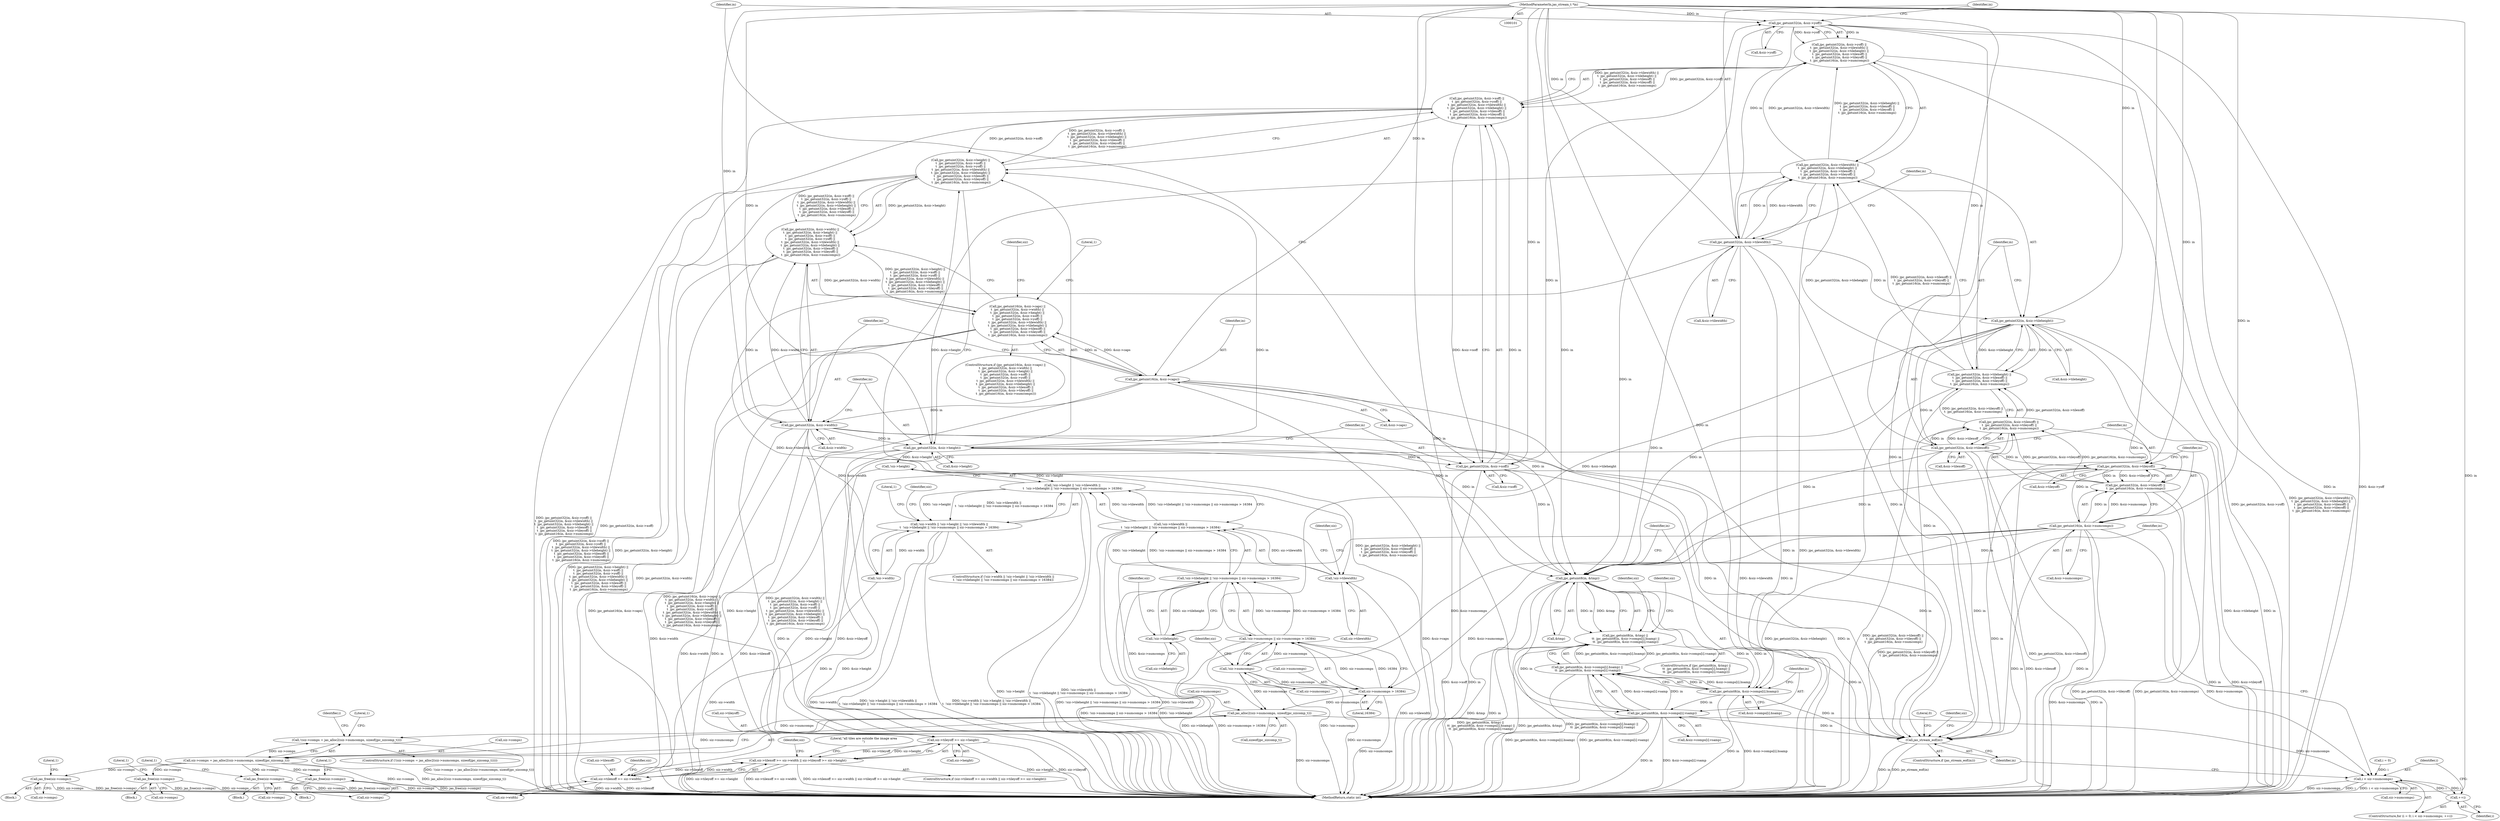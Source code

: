 digraph "1_jasper_f7038068550fba0e41e1d0c355787f1dcd5bf330@pointer" {
"1000150" [label="(Call,jpc_getuint32(in, &siz->yoff))"];
"1000143" [label="(Call,jpc_getuint32(in, &siz->xoff))"];
"1000136" [label="(Call,jpc_getuint32(in, &siz->height))"];
"1000129" [label="(Call,jpc_getuint32(in, &siz->width))"];
"1000122" [label="(Call,jpc_getuint16(in, &siz->caps))"];
"1000104" [label="(MethodParameterIn,jas_stream_t *in)"];
"1000149" [label="(Call,jpc_getuint32(in, &siz->yoff) ||\n\t  jpc_getuint32(in, &siz->tilewidth) ||\n\t  jpc_getuint32(in, &siz->tileheight) ||\n \t  jpc_getuint32(in, &siz->tilexoff) ||\n \t  jpc_getuint32(in, &siz->tileyoff) ||\n \t  jpc_getuint16(in, &siz->numcomps))"];
"1000142" [label="(Call,jpc_getuint32(in, &siz->xoff) ||\n\t  jpc_getuint32(in, &siz->yoff) ||\n\t  jpc_getuint32(in, &siz->tilewidth) ||\n\t  jpc_getuint32(in, &siz->tileheight) ||\n \t  jpc_getuint32(in, &siz->tilexoff) ||\n \t  jpc_getuint32(in, &siz->tileyoff) ||\n \t  jpc_getuint16(in, &siz->numcomps))"];
"1000135" [label="(Call,jpc_getuint32(in, &siz->height) ||\n\t  jpc_getuint32(in, &siz->xoff) ||\n\t  jpc_getuint32(in, &siz->yoff) ||\n\t  jpc_getuint32(in, &siz->tilewidth) ||\n\t  jpc_getuint32(in, &siz->tileheight) ||\n \t  jpc_getuint32(in, &siz->tilexoff) ||\n \t  jpc_getuint32(in, &siz->tileyoff) ||\n \t  jpc_getuint16(in, &siz->numcomps))"];
"1000128" [label="(Call,jpc_getuint32(in, &siz->width) ||\n\t  jpc_getuint32(in, &siz->height) ||\n\t  jpc_getuint32(in, &siz->xoff) ||\n\t  jpc_getuint32(in, &siz->yoff) ||\n\t  jpc_getuint32(in, &siz->tilewidth) ||\n\t  jpc_getuint32(in, &siz->tileheight) ||\n \t  jpc_getuint32(in, &siz->tilexoff) ||\n \t  jpc_getuint32(in, &siz->tileyoff) ||\n \t  jpc_getuint16(in, &siz->numcomps))"];
"1000121" [label="(Call,jpc_getuint16(in, &siz->caps) ||\n\t  jpc_getuint32(in, &siz->width) ||\n\t  jpc_getuint32(in, &siz->height) ||\n\t  jpc_getuint32(in, &siz->xoff) ||\n\t  jpc_getuint32(in, &siz->yoff) ||\n\t  jpc_getuint32(in, &siz->tilewidth) ||\n\t  jpc_getuint32(in, &siz->tileheight) ||\n \t  jpc_getuint32(in, &siz->tilexoff) ||\n \t  jpc_getuint32(in, &siz->tileyoff) ||\n \t  jpc_getuint16(in, &siz->numcomps))"];
"1000157" [label="(Call,jpc_getuint32(in, &siz->tilewidth))"];
"1000156" [label="(Call,jpc_getuint32(in, &siz->tilewidth) ||\n\t  jpc_getuint32(in, &siz->tileheight) ||\n \t  jpc_getuint32(in, &siz->tilexoff) ||\n \t  jpc_getuint32(in, &siz->tileyoff) ||\n \t  jpc_getuint16(in, &siz->numcomps))"];
"1000164" [label="(Call,jpc_getuint32(in, &siz->tileheight))"];
"1000163" [label="(Call,jpc_getuint32(in, &siz->tileheight) ||\n \t  jpc_getuint32(in, &siz->tilexoff) ||\n \t  jpc_getuint32(in, &siz->tileyoff) ||\n \t  jpc_getuint16(in, &siz->numcomps))"];
"1000171" [label="(Call,jpc_getuint32(in, &siz->tilexoff))"];
"1000170" [label="(Call,jpc_getuint32(in, &siz->tilexoff) ||\n \t  jpc_getuint32(in, &siz->tileyoff) ||\n \t  jpc_getuint16(in, &siz->numcomps))"];
"1000178" [label="(Call,jpc_getuint32(in, &siz->tileyoff))"];
"1000177" [label="(Call,jpc_getuint32(in, &siz->tileyoff) ||\n \t  jpc_getuint16(in, &siz->numcomps))"];
"1000184" [label="(Call,jpc_getuint16(in, &siz->numcomps))"];
"1000216" [label="(Call,!siz->numcomps)"];
"1000215" [label="(Call,!siz->numcomps || siz->numcomps > 16384)"];
"1000210" [label="(Call,!siz->tileheight || !siz->numcomps || siz->numcomps > 16384)"];
"1000205" [label="(Call,!siz->tilewidth ||\n\t  !siz->tileheight || !siz->numcomps || siz->numcomps > 16384)"];
"1000200" [label="(Call,!siz->height || !siz->tilewidth ||\n\t  !siz->tileheight || !siz->numcomps || siz->numcomps > 16384)"];
"1000195" [label="(Call,!siz->width || !siz->height || !siz->tilewidth ||\n\t  !siz->tileheight || !siz->numcomps || siz->numcomps > 16384)"];
"1000220" [label="(Call,siz->numcomps > 16384)"];
"1000257" [label="(Call,jas_alloc2(siz->numcomps, sizeof(jpc_sizcomp_t)))"];
"1000252" [label="(Call,!(siz->comps = jas_alloc2(siz->numcomps, sizeof(jpc_sizcomp_t))))"];
"1000253" [label="(Call,siz->comps = jas_alloc2(siz->numcomps, sizeof(jpc_sizcomp_t)))"];
"1000307" [label="(Call,jas_free(siz->comps))"];
"1000344" [label="(Call,jas_free(siz->comps))"];
"1000381" [label="(Call,jas_free(siz->comps))"];
"1000418" [label="(Call,jas_free(siz->comps))"];
"1000271" [label="(Call,i < siz->numcomps)"];
"1000276" [label="(Call,++i)"];
"1000281" [label="(Call,jpc_getuint8(in, &tmp))"];
"1000280" [label="(Call,jpc_getuint8(in, &tmp) ||\n \t\t  jpc_getuint8(in, &siz->comps[i].hsamp) ||\n \t\t  jpc_getuint8(in, &siz->comps[i].vsamp))"];
"1000286" [label="(Call,jpc_getuint8(in, &siz->comps[i].hsamp))"];
"1000285" [label="(Call,jpc_getuint8(in, &siz->comps[i].hsamp) ||\n \t\t  jpc_getuint8(in, &siz->comps[i].vsamp))"];
"1000296" [label="(Call,jpc_getuint8(in, &siz->comps[i].vsamp))"];
"1000415" [label="(Call,jas_stream_eof(in))"];
"1000238" [label="(Call,siz->tileyoff >= siz->height)"];
"1000230" [label="(Call,siz->tilexoff >= siz->width || siz->tileyoff >= siz->height)"];
"1000231" [label="(Call,siz->tilexoff >= siz->width)"];
"1000211" [label="(Call,!siz->tileheight)"];
"1000206" [label="(Call,!siz->tilewidth)"];
"1000177" [label="(Call,jpc_getuint32(in, &siz->tileyoff) ||\n \t  jpc_getuint16(in, &siz->numcomps))"];
"1000254" [label="(Call,siz->comps)"];
"1000231" [label="(Call,siz->tilexoff >= siz->width)"];
"1000269" [label="(Identifier,i)"];
"1000229" [label="(ControlStructure,if (siz->tilexoff >= siz->width || siz->tileyoff >= siz->height))"];
"1000170" [label="(Call,jpc_getuint32(in, &siz->tilexoff) ||\n \t  jpc_getuint32(in, &siz->tileyoff) ||\n \t  jpc_getuint16(in, &siz->numcomps))"];
"1000200" [label="(Call,!siz->height || !siz->tilewidth ||\n\t  !siz->tileheight || !siz->numcomps || siz->numcomps > 16384)"];
"1000222" [label="(Identifier,siz)"];
"1000152" [label="(Call,&siz->yoff)"];
"1000266" [label="(Literal,1)"];
"1000207" [label="(Call,siz->tilewidth)"];
"1000344" [label="(Call,jas_free(siz->comps))"];
"1000283" [label="(Call,&tmp)"];
"1000210" [label="(Call,!siz->tileheight || !siz->numcomps || siz->numcomps > 16384)"];
"1000171" [label="(Call,jpc_getuint32(in, &siz->tilexoff))"];
"1000178" [label="(Call,jpc_getuint32(in, &siz->tileyoff))"];
"1000137" [label="(Identifier,in)"];
"1000129" [label="(Call,jpc_getuint32(in, &siz->width))"];
"1000149" [label="(Call,jpc_getuint32(in, &siz->yoff) ||\n\t  jpc_getuint32(in, &siz->tilewidth) ||\n\t  jpc_getuint32(in, &siz->tileheight) ||\n \t  jpc_getuint32(in, &siz->tilexoff) ||\n \t  jpc_getuint32(in, &siz->tileyoff) ||\n \t  jpc_getuint16(in, &siz->numcomps))"];
"1000212" [label="(Call,siz->tileheight)"];
"1000123" [label="(Identifier,in)"];
"1000157" [label="(Call,jpc_getuint32(in, &siz->tilewidth))"];
"1000228" [label="(Literal,1)"];
"1000309" [label="(Identifier,siz)"];
"1000124" [label="(Call,&siz->caps)"];
"1000120" [label="(ControlStructure,if (jpc_getuint16(in, &siz->caps) ||\n\t  jpc_getuint32(in, &siz->width) ||\n\t  jpc_getuint32(in, &siz->height) ||\n\t  jpc_getuint32(in, &siz->xoff) ||\n\t  jpc_getuint32(in, &siz->yoff) ||\n\t  jpc_getuint32(in, &siz->tilewidth) ||\n\t  jpc_getuint32(in, &siz->tileheight) ||\n \t  jpc_getuint32(in, &siz->tilexoff) ||\n \t  jpc_getuint32(in, &siz->tileyoff) ||\n \t  jpc_getuint16(in, &siz->numcomps)))"];
"1000257" [label="(Call,jas_alloc2(siz->numcomps, sizeof(jpc_sizcomp_t)))"];
"1000371" [label="(Block,)"];
"1000424" [label="(Literal,1)"];
"1000271" [label="(Call,i < siz->numcomps)"];
"1000381" [label="(Call,jas_free(siz->comps))"];
"1000242" [label="(Call,siz->height)"];
"1000230" [label="(Call,siz->tilexoff >= siz->width || siz->tileyoff >= siz->height)"];
"1000280" [label="(Call,jpc_getuint8(in, &tmp) ||\n \t\t  jpc_getuint8(in, &siz->comps[i].hsamp) ||\n \t\t  jpc_getuint8(in, &siz->comps[i].vsamp))"];
"1000195" [label="(Call,!siz->width || !siz->height || !siz->tilewidth ||\n\t  !siz->tileheight || !siz->numcomps || siz->numcomps > 16384)"];
"1000179" [label="(Identifier,in)"];
"1000180" [label="(Call,&siz->tileyoff)"];
"1000144" [label="(Identifier,in)"];
"1000173" [label="(Call,&siz->tilexoff)"];
"1000128" [label="(Call,jpc_getuint32(in, &siz->width) ||\n\t  jpc_getuint32(in, &siz->height) ||\n\t  jpc_getuint32(in, &siz->xoff) ||\n\t  jpc_getuint32(in, &siz->yoff) ||\n\t  jpc_getuint32(in, &siz->tilewidth) ||\n\t  jpc_getuint32(in, &siz->tileheight) ||\n \t  jpc_getuint32(in, &siz->tilexoff) ||\n \t  jpc_getuint32(in, &siz->tileyoff) ||\n \t  jpc_getuint16(in, &siz->numcomps))"];
"1000205" [label="(Call,!siz->tilewidth ||\n\t  !siz->tileheight || !siz->numcomps || siz->numcomps > 16384)"];
"1000419" [label="(Call,siz->comps)"];
"1000313" [label="(Literal,1)"];
"1000287" [label="(Identifier,in)"];
"1000131" [label="(Call,&siz->width)"];
"1000334" [label="(Block,)"];
"1000261" [label="(Call,sizeof(jpc_sizcomp_t))"];
"1000138" [label="(Call,&siz->height)"];
"1000143" [label="(Call,jpc_getuint32(in, &siz->xoff))"];
"1000308" [label="(Call,siz->comps)"];
"1000130" [label="(Identifier,in)"];
"1000216" [label="(Call,!siz->numcomps)"];
"1000285" [label="(Call,jpc_getuint8(in, &siz->comps[i].hsamp) ||\n \t\t  jpc_getuint8(in, &siz->comps[i].vsamp))"];
"1000247" [label="(Literal,\"all tiles are outside the image area\n\")"];
"1000184" [label="(Call,jpc_getuint16(in, &siz->numcomps))"];
"1000238" [label="(Call,siz->tileyoff >= siz->height)"];
"1000277" [label="(Identifier,i)"];
"1000172" [label="(Identifier,in)"];
"1000268" [label="(Call,i = 0)"];
"1000273" [label="(Call,siz->numcomps)"];
"1000345" [label="(Call,siz->comps)"];
"1000288" [label="(Call,&siz->comps[i].hsamp)"];
"1000122" [label="(Call,jpc_getuint16(in, &siz->caps))"];
"1000232" [label="(Call,siz->tilexoff)"];
"1000251" [label="(ControlStructure,if (!(siz->comps = jas_alloc2(siz->numcomps, sizeof(jpc_sizcomp_t)))))"];
"1000307" [label="(Call,jas_free(siz->comps))"];
"1000414" [label="(ControlStructure,if (jas_stream_eof(in)))"];
"1000233" [label="(Identifier,siz)"];
"1000213" [label="(Identifier,siz)"];
"1000158" [label="(Identifier,in)"];
"1000198" [label="(Identifier,siz)"];
"1000426" [label="(Literal,0)"];
"1000418" [label="(Call,jas_free(siz->comps))"];
"1000186" [label="(Call,&siz->numcomps)"];
"1000193" [label="(Literal,1)"];
"1000306" [label="(Block,)"];
"1000215" [label="(Call,!siz->numcomps || siz->numcomps > 16384)"];
"1000267" [label="(ControlStructure,for (i = 0; i < siz->numcomps; ++i))"];
"1000121" [label="(Call,jpc_getuint16(in, &siz->caps) ||\n\t  jpc_getuint32(in, &siz->width) ||\n\t  jpc_getuint32(in, &siz->height) ||\n\t  jpc_getuint32(in, &siz->xoff) ||\n\t  jpc_getuint32(in, &siz->yoff) ||\n\t  jpc_getuint32(in, &siz->tilewidth) ||\n\t  jpc_getuint32(in, &siz->tileheight) ||\n \t  jpc_getuint32(in, &siz->tilexoff) ||\n \t  jpc_getuint32(in, &siz->tileyoff) ||\n \t  jpc_getuint16(in, &siz->numcomps))"];
"1000217" [label="(Call,siz->numcomps)"];
"1000185" [label="(Identifier,in)"];
"1000417" [label="(Block,)"];
"1000420" [label="(Identifier,siz)"];
"1000220" [label="(Call,siz->numcomps > 16384)"];
"1000350" [label="(Literal,1)"];
"1000135" [label="(Call,jpc_getuint32(in, &siz->height) ||\n\t  jpc_getuint32(in, &siz->xoff) ||\n\t  jpc_getuint32(in, &siz->yoff) ||\n\t  jpc_getuint32(in, &siz->tilewidth) ||\n\t  jpc_getuint32(in, &siz->tileheight) ||\n \t  jpc_getuint32(in, &siz->tilexoff) ||\n \t  jpc_getuint32(in, &siz->tileyoff) ||\n \t  jpc_getuint16(in, &siz->numcomps))"];
"1000201" [label="(Call,!siz->height)"];
"1000239" [label="(Call,siz->tileyoff)"];
"1000382" [label="(Call,siz->comps)"];
"1000297" [label="(Identifier,in)"];
"1000272" [label="(Identifier,i)"];
"1000298" [label="(Call,&siz->comps[i].vsamp)"];
"1000258" [label="(Call,siz->numcomps)"];
"1000165" [label="(Identifier,in)"];
"1000281" [label="(Call,jpc_getuint8(in, &tmp))"];
"1000164" [label="(Call,jpc_getuint32(in, &siz->tileheight))"];
"1000276" [label="(Call,++i)"];
"1000296" [label="(Call,jpc_getuint8(in, &siz->comps[i].vsamp))"];
"1000235" [label="(Call,siz->width)"];
"1000145" [label="(Call,&siz->xoff)"];
"1000415" [label="(Call,jas_stream_eof(in))"];
"1000194" [label="(ControlStructure,if (!siz->width || !siz->height || !siz->tilewidth ||\n\t  !siz->tileheight || !siz->numcomps || siz->numcomps > 16384))"];
"1000166" [label="(Call,&siz->tileheight)"];
"1000218" [label="(Identifier,siz)"];
"1000206" [label="(Call,!siz->tilewidth)"];
"1000387" [label="(Literal,1)"];
"1000286" [label="(Call,jpc_getuint8(in, &siz->comps[i].hsamp))"];
"1000252" [label="(Call,!(siz->comps = jas_alloc2(siz->numcomps, sizeof(jpc_sizcomp_t))))"];
"1000279" [label="(ControlStructure,if (jpc_getuint8(in, &tmp) ||\n \t\t  jpc_getuint8(in, &siz->comps[i].hsamp) ||\n \t\t  jpc_getuint8(in, &siz->comps[i].vsamp)))"];
"1000224" [label="(Literal,16384)"];
"1000221" [label="(Call,siz->numcomps)"];
"1000427" [label="(MethodReturn,static int)"];
"1000151" [label="(Identifier,in)"];
"1000150" [label="(Call,jpc_getuint32(in, &siz->yoff))"];
"1000136" [label="(Call,jpc_getuint32(in, &siz->height))"];
"1000253" [label="(Call,siz->comps = jas_alloc2(siz->numcomps, sizeof(jpc_sizcomp_t)))"];
"1000240" [label="(Identifier,siz)"];
"1000416" [label="(Identifier,in)"];
"1000142" [label="(Call,jpc_getuint32(in, &siz->xoff) ||\n\t  jpc_getuint32(in, &siz->yoff) ||\n\t  jpc_getuint32(in, &siz->tilewidth) ||\n\t  jpc_getuint32(in, &siz->tileheight) ||\n \t  jpc_getuint32(in, &siz->tilexoff) ||\n \t  jpc_getuint32(in, &siz->tileyoff) ||\n \t  jpc_getuint16(in, &siz->numcomps))"];
"1000282" [label="(Identifier,in)"];
"1000104" [label="(MethodParameterIn,jas_stream_t *in)"];
"1000156" [label="(Call,jpc_getuint32(in, &siz->tilewidth) ||\n\t  jpc_getuint32(in, &siz->tileheight) ||\n \t  jpc_getuint32(in, &siz->tilexoff) ||\n \t  jpc_getuint32(in, &siz->tileyoff) ||\n \t  jpc_getuint16(in, &siz->numcomps))"];
"1000196" [label="(Call,!siz->width)"];
"1000320" [label="(Identifier,siz)"];
"1000159" [label="(Call,&siz->tilewidth)"];
"1000255" [label="(Identifier,siz)"];
"1000211" [label="(Call,!siz->tileheight)"];
"1000163" [label="(Call,jpc_getuint32(in, &siz->tileheight) ||\n \t  jpc_getuint32(in, &siz->tilexoff) ||\n \t  jpc_getuint32(in, &siz->tileyoff) ||\n \t  jpc_getuint16(in, &siz->numcomps))"];
"1000150" -> "1000149"  [label="AST: "];
"1000150" -> "1000152"  [label="CFG: "];
"1000151" -> "1000150"  [label="AST: "];
"1000152" -> "1000150"  [label="AST: "];
"1000158" -> "1000150"  [label="CFG: "];
"1000149" -> "1000150"  [label="CFG: "];
"1000150" -> "1000427"  [label="DDG: in"];
"1000150" -> "1000427"  [label="DDG: &siz->yoff"];
"1000150" -> "1000149"  [label="DDG: in"];
"1000150" -> "1000149"  [label="DDG: &siz->yoff"];
"1000143" -> "1000150"  [label="DDG: in"];
"1000104" -> "1000150"  [label="DDG: in"];
"1000150" -> "1000157"  [label="DDG: in"];
"1000150" -> "1000281"  [label="DDG: in"];
"1000150" -> "1000415"  [label="DDG: in"];
"1000143" -> "1000142"  [label="AST: "];
"1000143" -> "1000145"  [label="CFG: "];
"1000144" -> "1000143"  [label="AST: "];
"1000145" -> "1000143"  [label="AST: "];
"1000151" -> "1000143"  [label="CFG: "];
"1000142" -> "1000143"  [label="CFG: "];
"1000143" -> "1000427"  [label="DDG: in"];
"1000143" -> "1000427"  [label="DDG: &siz->xoff"];
"1000143" -> "1000142"  [label="DDG: in"];
"1000143" -> "1000142"  [label="DDG: &siz->xoff"];
"1000136" -> "1000143"  [label="DDG: in"];
"1000104" -> "1000143"  [label="DDG: in"];
"1000143" -> "1000281"  [label="DDG: in"];
"1000143" -> "1000415"  [label="DDG: in"];
"1000136" -> "1000135"  [label="AST: "];
"1000136" -> "1000138"  [label="CFG: "];
"1000137" -> "1000136"  [label="AST: "];
"1000138" -> "1000136"  [label="AST: "];
"1000144" -> "1000136"  [label="CFG: "];
"1000135" -> "1000136"  [label="CFG: "];
"1000136" -> "1000427"  [label="DDG: &siz->height"];
"1000136" -> "1000427"  [label="DDG: in"];
"1000136" -> "1000135"  [label="DDG: in"];
"1000136" -> "1000135"  [label="DDG: &siz->height"];
"1000129" -> "1000136"  [label="DDG: in"];
"1000104" -> "1000136"  [label="DDG: in"];
"1000136" -> "1000201"  [label="DDG: &siz->height"];
"1000136" -> "1000238"  [label="DDG: &siz->height"];
"1000136" -> "1000281"  [label="DDG: in"];
"1000136" -> "1000415"  [label="DDG: in"];
"1000129" -> "1000128"  [label="AST: "];
"1000129" -> "1000131"  [label="CFG: "];
"1000130" -> "1000129"  [label="AST: "];
"1000131" -> "1000129"  [label="AST: "];
"1000137" -> "1000129"  [label="CFG: "];
"1000128" -> "1000129"  [label="CFG: "];
"1000129" -> "1000427"  [label="DDG: in"];
"1000129" -> "1000427"  [label="DDG: &siz->width"];
"1000129" -> "1000128"  [label="DDG: in"];
"1000129" -> "1000128"  [label="DDG: &siz->width"];
"1000122" -> "1000129"  [label="DDG: in"];
"1000104" -> "1000129"  [label="DDG: in"];
"1000129" -> "1000196"  [label="DDG: &siz->width"];
"1000129" -> "1000231"  [label="DDG: &siz->width"];
"1000129" -> "1000281"  [label="DDG: in"];
"1000129" -> "1000415"  [label="DDG: in"];
"1000122" -> "1000121"  [label="AST: "];
"1000122" -> "1000124"  [label="CFG: "];
"1000123" -> "1000122"  [label="AST: "];
"1000124" -> "1000122"  [label="AST: "];
"1000130" -> "1000122"  [label="CFG: "];
"1000121" -> "1000122"  [label="CFG: "];
"1000122" -> "1000427"  [label="DDG: in"];
"1000122" -> "1000427"  [label="DDG: &siz->caps"];
"1000122" -> "1000121"  [label="DDG: in"];
"1000122" -> "1000121"  [label="DDG: &siz->caps"];
"1000104" -> "1000122"  [label="DDG: in"];
"1000122" -> "1000281"  [label="DDG: in"];
"1000122" -> "1000415"  [label="DDG: in"];
"1000104" -> "1000101"  [label="AST: "];
"1000104" -> "1000427"  [label="DDG: in"];
"1000104" -> "1000157"  [label="DDG: in"];
"1000104" -> "1000164"  [label="DDG: in"];
"1000104" -> "1000171"  [label="DDG: in"];
"1000104" -> "1000178"  [label="DDG: in"];
"1000104" -> "1000184"  [label="DDG: in"];
"1000104" -> "1000281"  [label="DDG: in"];
"1000104" -> "1000286"  [label="DDG: in"];
"1000104" -> "1000296"  [label="DDG: in"];
"1000104" -> "1000415"  [label="DDG: in"];
"1000149" -> "1000142"  [label="AST: "];
"1000149" -> "1000156"  [label="CFG: "];
"1000156" -> "1000149"  [label="AST: "];
"1000142" -> "1000149"  [label="CFG: "];
"1000149" -> "1000427"  [label="DDG: jpc_getuint32(in, &siz->yoff)"];
"1000149" -> "1000427"  [label="DDG: jpc_getuint32(in, &siz->tilewidth) ||\n\t  jpc_getuint32(in, &siz->tileheight) ||\n \t  jpc_getuint32(in, &siz->tilexoff) ||\n \t  jpc_getuint32(in, &siz->tileyoff) ||\n \t  jpc_getuint16(in, &siz->numcomps)"];
"1000149" -> "1000142"  [label="DDG: jpc_getuint32(in, &siz->yoff)"];
"1000149" -> "1000142"  [label="DDG: jpc_getuint32(in, &siz->tilewidth) ||\n\t  jpc_getuint32(in, &siz->tileheight) ||\n \t  jpc_getuint32(in, &siz->tilexoff) ||\n \t  jpc_getuint32(in, &siz->tileyoff) ||\n \t  jpc_getuint16(in, &siz->numcomps)"];
"1000156" -> "1000149"  [label="DDG: jpc_getuint32(in, &siz->tilewidth)"];
"1000156" -> "1000149"  [label="DDG: jpc_getuint32(in, &siz->tileheight) ||\n \t  jpc_getuint32(in, &siz->tilexoff) ||\n \t  jpc_getuint32(in, &siz->tileyoff) ||\n \t  jpc_getuint16(in, &siz->numcomps)"];
"1000142" -> "1000135"  [label="AST: "];
"1000135" -> "1000142"  [label="CFG: "];
"1000142" -> "1000427"  [label="DDG: jpc_getuint32(in, &siz->yoff) ||\n\t  jpc_getuint32(in, &siz->tilewidth) ||\n\t  jpc_getuint32(in, &siz->tileheight) ||\n \t  jpc_getuint32(in, &siz->tilexoff) ||\n \t  jpc_getuint32(in, &siz->tileyoff) ||\n \t  jpc_getuint16(in, &siz->numcomps)"];
"1000142" -> "1000427"  [label="DDG: jpc_getuint32(in, &siz->xoff)"];
"1000142" -> "1000135"  [label="DDG: jpc_getuint32(in, &siz->xoff)"];
"1000142" -> "1000135"  [label="DDG: jpc_getuint32(in, &siz->yoff) ||\n\t  jpc_getuint32(in, &siz->tilewidth) ||\n\t  jpc_getuint32(in, &siz->tileheight) ||\n \t  jpc_getuint32(in, &siz->tilexoff) ||\n \t  jpc_getuint32(in, &siz->tileyoff) ||\n \t  jpc_getuint16(in, &siz->numcomps)"];
"1000135" -> "1000128"  [label="AST: "];
"1000128" -> "1000135"  [label="CFG: "];
"1000135" -> "1000427"  [label="DDG: jpc_getuint32(in, &siz->xoff) ||\n\t  jpc_getuint32(in, &siz->yoff) ||\n\t  jpc_getuint32(in, &siz->tilewidth) ||\n\t  jpc_getuint32(in, &siz->tileheight) ||\n \t  jpc_getuint32(in, &siz->tilexoff) ||\n \t  jpc_getuint32(in, &siz->tileyoff) ||\n \t  jpc_getuint16(in, &siz->numcomps)"];
"1000135" -> "1000427"  [label="DDG: jpc_getuint32(in, &siz->height)"];
"1000135" -> "1000128"  [label="DDG: jpc_getuint32(in, &siz->height)"];
"1000135" -> "1000128"  [label="DDG: jpc_getuint32(in, &siz->xoff) ||\n\t  jpc_getuint32(in, &siz->yoff) ||\n\t  jpc_getuint32(in, &siz->tilewidth) ||\n\t  jpc_getuint32(in, &siz->tileheight) ||\n \t  jpc_getuint32(in, &siz->tilexoff) ||\n \t  jpc_getuint32(in, &siz->tileyoff) ||\n \t  jpc_getuint16(in, &siz->numcomps)"];
"1000128" -> "1000121"  [label="AST: "];
"1000121" -> "1000128"  [label="CFG: "];
"1000128" -> "1000427"  [label="DDG: jpc_getuint32(in, &siz->width)"];
"1000128" -> "1000427"  [label="DDG: jpc_getuint32(in, &siz->height) ||\n\t  jpc_getuint32(in, &siz->xoff) ||\n\t  jpc_getuint32(in, &siz->yoff) ||\n\t  jpc_getuint32(in, &siz->tilewidth) ||\n\t  jpc_getuint32(in, &siz->tileheight) ||\n \t  jpc_getuint32(in, &siz->tilexoff) ||\n \t  jpc_getuint32(in, &siz->tileyoff) ||\n \t  jpc_getuint16(in, &siz->numcomps)"];
"1000128" -> "1000121"  [label="DDG: jpc_getuint32(in, &siz->width)"];
"1000128" -> "1000121"  [label="DDG: jpc_getuint32(in, &siz->height) ||\n\t  jpc_getuint32(in, &siz->xoff) ||\n\t  jpc_getuint32(in, &siz->yoff) ||\n\t  jpc_getuint32(in, &siz->tilewidth) ||\n\t  jpc_getuint32(in, &siz->tileheight) ||\n \t  jpc_getuint32(in, &siz->tilexoff) ||\n \t  jpc_getuint32(in, &siz->tileyoff) ||\n \t  jpc_getuint16(in, &siz->numcomps)"];
"1000121" -> "1000120"  [label="AST: "];
"1000193" -> "1000121"  [label="CFG: "];
"1000198" -> "1000121"  [label="CFG: "];
"1000121" -> "1000427"  [label="DDG: jpc_getuint16(in, &siz->caps) ||\n\t  jpc_getuint32(in, &siz->width) ||\n\t  jpc_getuint32(in, &siz->height) ||\n\t  jpc_getuint32(in, &siz->xoff) ||\n\t  jpc_getuint32(in, &siz->yoff) ||\n\t  jpc_getuint32(in, &siz->tilewidth) ||\n\t  jpc_getuint32(in, &siz->tileheight) ||\n \t  jpc_getuint32(in, &siz->tilexoff) ||\n \t  jpc_getuint32(in, &siz->tileyoff) ||\n \t  jpc_getuint16(in, &siz->numcomps)"];
"1000121" -> "1000427"  [label="DDG: jpc_getuint16(in, &siz->caps)"];
"1000121" -> "1000427"  [label="DDG: jpc_getuint32(in, &siz->width) ||\n\t  jpc_getuint32(in, &siz->height) ||\n\t  jpc_getuint32(in, &siz->xoff) ||\n\t  jpc_getuint32(in, &siz->yoff) ||\n\t  jpc_getuint32(in, &siz->tilewidth) ||\n\t  jpc_getuint32(in, &siz->tileheight) ||\n \t  jpc_getuint32(in, &siz->tilexoff) ||\n \t  jpc_getuint32(in, &siz->tileyoff) ||\n \t  jpc_getuint16(in, &siz->numcomps)"];
"1000157" -> "1000156"  [label="AST: "];
"1000157" -> "1000159"  [label="CFG: "];
"1000158" -> "1000157"  [label="AST: "];
"1000159" -> "1000157"  [label="AST: "];
"1000165" -> "1000157"  [label="CFG: "];
"1000156" -> "1000157"  [label="CFG: "];
"1000157" -> "1000427"  [label="DDG: &siz->tilewidth"];
"1000157" -> "1000427"  [label="DDG: in"];
"1000157" -> "1000156"  [label="DDG: in"];
"1000157" -> "1000156"  [label="DDG: &siz->tilewidth"];
"1000157" -> "1000164"  [label="DDG: in"];
"1000157" -> "1000206"  [label="DDG: &siz->tilewidth"];
"1000157" -> "1000281"  [label="DDG: in"];
"1000157" -> "1000415"  [label="DDG: in"];
"1000156" -> "1000163"  [label="CFG: "];
"1000163" -> "1000156"  [label="AST: "];
"1000156" -> "1000427"  [label="DDG: jpc_getuint32(in, &siz->tilewidth)"];
"1000156" -> "1000427"  [label="DDG: jpc_getuint32(in, &siz->tileheight) ||\n \t  jpc_getuint32(in, &siz->tilexoff) ||\n \t  jpc_getuint32(in, &siz->tileyoff) ||\n \t  jpc_getuint16(in, &siz->numcomps)"];
"1000163" -> "1000156"  [label="DDG: jpc_getuint32(in, &siz->tileheight)"];
"1000163" -> "1000156"  [label="DDG: jpc_getuint32(in, &siz->tilexoff) ||\n \t  jpc_getuint32(in, &siz->tileyoff) ||\n \t  jpc_getuint16(in, &siz->numcomps)"];
"1000164" -> "1000163"  [label="AST: "];
"1000164" -> "1000166"  [label="CFG: "];
"1000165" -> "1000164"  [label="AST: "];
"1000166" -> "1000164"  [label="AST: "];
"1000172" -> "1000164"  [label="CFG: "];
"1000163" -> "1000164"  [label="CFG: "];
"1000164" -> "1000427"  [label="DDG: &siz->tileheight"];
"1000164" -> "1000427"  [label="DDG: in"];
"1000164" -> "1000163"  [label="DDG: in"];
"1000164" -> "1000163"  [label="DDG: &siz->tileheight"];
"1000164" -> "1000171"  [label="DDG: in"];
"1000164" -> "1000211"  [label="DDG: &siz->tileheight"];
"1000164" -> "1000281"  [label="DDG: in"];
"1000164" -> "1000415"  [label="DDG: in"];
"1000163" -> "1000170"  [label="CFG: "];
"1000170" -> "1000163"  [label="AST: "];
"1000163" -> "1000427"  [label="DDG: jpc_getuint32(in, &siz->tileheight)"];
"1000163" -> "1000427"  [label="DDG: jpc_getuint32(in, &siz->tilexoff) ||\n \t  jpc_getuint32(in, &siz->tileyoff) ||\n \t  jpc_getuint16(in, &siz->numcomps)"];
"1000170" -> "1000163"  [label="DDG: jpc_getuint32(in, &siz->tilexoff)"];
"1000170" -> "1000163"  [label="DDG: jpc_getuint32(in, &siz->tileyoff) ||\n \t  jpc_getuint16(in, &siz->numcomps)"];
"1000171" -> "1000170"  [label="AST: "];
"1000171" -> "1000173"  [label="CFG: "];
"1000172" -> "1000171"  [label="AST: "];
"1000173" -> "1000171"  [label="AST: "];
"1000179" -> "1000171"  [label="CFG: "];
"1000170" -> "1000171"  [label="CFG: "];
"1000171" -> "1000427"  [label="DDG: in"];
"1000171" -> "1000427"  [label="DDG: &siz->tilexoff"];
"1000171" -> "1000170"  [label="DDG: in"];
"1000171" -> "1000170"  [label="DDG: &siz->tilexoff"];
"1000171" -> "1000178"  [label="DDG: in"];
"1000171" -> "1000231"  [label="DDG: &siz->tilexoff"];
"1000171" -> "1000281"  [label="DDG: in"];
"1000171" -> "1000415"  [label="DDG: in"];
"1000170" -> "1000177"  [label="CFG: "];
"1000177" -> "1000170"  [label="AST: "];
"1000170" -> "1000427"  [label="DDG: jpc_getuint32(in, &siz->tilexoff)"];
"1000170" -> "1000427"  [label="DDG: jpc_getuint32(in, &siz->tileyoff) ||\n \t  jpc_getuint16(in, &siz->numcomps)"];
"1000177" -> "1000170"  [label="DDG: jpc_getuint32(in, &siz->tileyoff)"];
"1000177" -> "1000170"  [label="DDG: jpc_getuint16(in, &siz->numcomps)"];
"1000178" -> "1000177"  [label="AST: "];
"1000178" -> "1000180"  [label="CFG: "];
"1000179" -> "1000178"  [label="AST: "];
"1000180" -> "1000178"  [label="AST: "];
"1000185" -> "1000178"  [label="CFG: "];
"1000177" -> "1000178"  [label="CFG: "];
"1000178" -> "1000427"  [label="DDG: in"];
"1000178" -> "1000427"  [label="DDG: &siz->tileyoff"];
"1000178" -> "1000177"  [label="DDG: in"];
"1000178" -> "1000177"  [label="DDG: &siz->tileyoff"];
"1000178" -> "1000184"  [label="DDG: in"];
"1000178" -> "1000238"  [label="DDG: &siz->tileyoff"];
"1000178" -> "1000281"  [label="DDG: in"];
"1000178" -> "1000415"  [label="DDG: in"];
"1000177" -> "1000184"  [label="CFG: "];
"1000184" -> "1000177"  [label="AST: "];
"1000177" -> "1000427"  [label="DDG: jpc_getuint32(in, &siz->tileyoff)"];
"1000177" -> "1000427"  [label="DDG: jpc_getuint16(in, &siz->numcomps)"];
"1000184" -> "1000177"  [label="DDG: in"];
"1000184" -> "1000177"  [label="DDG: &siz->numcomps"];
"1000184" -> "1000186"  [label="CFG: "];
"1000185" -> "1000184"  [label="AST: "];
"1000186" -> "1000184"  [label="AST: "];
"1000184" -> "1000427"  [label="DDG: &siz->numcomps"];
"1000184" -> "1000427"  [label="DDG: in"];
"1000184" -> "1000216"  [label="DDG: &siz->numcomps"];
"1000184" -> "1000220"  [label="DDG: &siz->numcomps"];
"1000184" -> "1000257"  [label="DDG: &siz->numcomps"];
"1000184" -> "1000271"  [label="DDG: &siz->numcomps"];
"1000184" -> "1000281"  [label="DDG: in"];
"1000184" -> "1000415"  [label="DDG: in"];
"1000216" -> "1000215"  [label="AST: "];
"1000216" -> "1000217"  [label="CFG: "];
"1000217" -> "1000216"  [label="AST: "];
"1000222" -> "1000216"  [label="CFG: "];
"1000215" -> "1000216"  [label="CFG: "];
"1000216" -> "1000427"  [label="DDG: siz->numcomps"];
"1000216" -> "1000215"  [label="DDG: siz->numcomps"];
"1000216" -> "1000220"  [label="DDG: siz->numcomps"];
"1000216" -> "1000257"  [label="DDG: siz->numcomps"];
"1000215" -> "1000210"  [label="AST: "];
"1000215" -> "1000220"  [label="CFG: "];
"1000220" -> "1000215"  [label="AST: "];
"1000210" -> "1000215"  [label="CFG: "];
"1000215" -> "1000427"  [label="DDG: !siz->numcomps"];
"1000215" -> "1000427"  [label="DDG: siz->numcomps > 16384"];
"1000215" -> "1000210"  [label="DDG: !siz->numcomps"];
"1000215" -> "1000210"  [label="DDG: siz->numcomps > 16384"];
"1000220" -> "1000215"  [label="DDG: siz->numcomps"];
"1000220" -> "1000215"  [label="DDG: 16384"];
"1000210" -> "1000205"  [label="AST: "];
"1000210" -> "1000211"  [label="CFG: "];
"1000211" -> "1000210"  [label="AST: "];
"1000205" -> "1000210"  [label="CFG: "];
"1000210" -> "1000427"  [label="DDG: !siz->tileheight"];
"1000210" -> "1000427"  [label="DDG: !siz->numcomps || siz->numcomps > 16384"];
"1000210" -> "1000205"  [label="DDG: !siz->tileheight"];
"1000210" -> "1000205"  [label="DDG: !siz->numcomps || siz->numcomps > 16384"];
"1000211" -> "1000210"  [label="DDG: siz->tileheight"];
"1000205" -> "1000200"  [label="AST: "];
"1000205" -> "1000206"  [label="CFG: "];
"1000206" -> "1000205"  [label="AST: "];
"1000200" -> "1000205"  [label="CFG: "];
"1000205" -> "1000427"  [label="DDG: !siz->tileheight || !siz->numcomps || siz->numcomps > 16384"];
"1000205" -> "1000427"  [label="DDG: !siz->tilewidth"];
"1000205" -> "1000200"  [label="DDG: !siz->tilewidth"];
"1000205" -> "1000200"  [label="DDG: !siz->tileheight || !siz->numcomps || siz->numcomps > 16384"];
"1000206" -> "1000205"  [label="DDG: siz->tilewidth"];
"1000200" -> "1000195"  [label="AST: "];
"1000200" -> "1000201"  [label="CFG: "];
"1000201" -> "1000200"  [label="AST: "];
"1000195" -> "1000200"  [label="CFG: "];
"1000200" -> "1000427"  [label="DDG: !siz->height"];
"1000200" -> "1000427"  [label="DDG: !siz->tilewidth ||\n\t  !siz->tileheight || !siz->numcomps || siz->numcomps > 16384"];
"1000200" -> "1000195"  [label="DDG: !siz->height"];
"1000200" -> "1000195"  [label="DDG: !siz->tilewidth ||\n\t  !siz->tileheight || !siz->numcomps || siz->numcomps > 16384"];
"1000201" -> "1000200"  [label="DDG: siz->height"];
"1000195" -> "1000194"  [label="AST: "];
"1000195" -> "1000196"  [label="CFG: "];
"1000196" -> "1000195"  [label="AST: "];
"1000228" -> "1000195"  [label="CFG: "];
"1000233" -> "1000195"  [label="CFG: "];
"1000195" -> "1000427"  [label="DDG: !siz->height || !siz->tilewidth ||\n\t  !siz->tileheight || !siz->numcomps || siz->numcomps > 16384"];
"1000195" -> "1000427"  [label="DDG: !siz->width || !siz->height || !siz->tilewidth ||\n\t  !siz->tileheight || !siz->numcomps || siz->numcomps > 16384"];
"1000195" -> "1000427"  [label="DDG: !siz->width"];
"1000196" -> "1000195"  [label="DDG: siz->width"];
"1000220" -> "1000224"  [label="CFG: "];
"1000221" -> "1000220"  [label="AST: "];
"1000224" -> "1000220"  [label="AST: "];
"1000220" -> "1000427"  [label="DDG: siz->numcomps"];
"1000220" -> "1000257"  [label="DDG: siz->numcomps"];
"1000257" -> "1000253"  [label="AST: "];
"1000257" -> "1000261"  [label="CFG: "];
"1000258" -> "1000257"  [label="AST: "];
"1000261" -> "1000257"  [label="AST: "];
"1000253" -> "1000257"  [label="CFG: "];
"1000257" -> "1000427"  [label="DDG: siz->numcomps"];
"1000257" -> "1000252"  [label="DDG: siz->numcomps"];
"1000257" -> "1000253"  [label="DDG: siz->numcomps"];
"1000257" -> "1000271"  [label="DDG: siz->numcomps"];
"1000252" -> "1000251"  [label="AST: "];
"1000252" -> "1000253"  [label="CFG: "];
"1000253" -> "1000252"  [label="AST: "];
"1000266" -> "1000252"  [label="CFG: "];
"1000269" -> "1000252"  [label="CFG: "];
"1000252" -> "1000427"  [label="DDG: !(siz->comps = jas_alloc2(siz->numcomps, sizeof(jpc_sizcomp_t)))"];
"1000253" -> "1000252"  [label="DDG: siz->comps"];
"1000254" -> "1000253"  [label="AST: "];
"1000253" -> "1000427"  [label="DDG: siz->comps"];
"1000253" -> "1000427"  [label="DDG: jas_alloc2(siz->numcomps, sizeof(jpc_sizcomp_t))"];
"1000253" -> "1000307"  [label="DDG: siz->comps"];
"1000253" -> "1000344"  [label="DDG: siz->comps"];
"1000253" -> "1000381"  [label="DDG: siz->comps"];
"1000253" -> "1000418"  [label="DDG: siz->comps"];
"1000307" -> "1000306"  [label="AST: "];
"1000307" -> "1000308"  [label="CFG: "];
"1000308" -> "1000307"  [label="AST: "];
"1000313" -> "1000307"  [label="CFG: "];
"1000307" -> "1000427"  [label="DDG: jas_free(siz->comps)"];
"1000307" -> "1000427"  [label="DDG: siz->comps"];
"1000344" -> "1000334"  [label="AST: "];
"1000344" -> "1000345"  [label="CFG: "];
"1000345" -> "1000344"  [label="AST: "];
"1000350" -> "1000344"  [label="CFG: "];
"1000344" -> "1000427"  [label="DDG: jas_free(siz->comps)"];
"1000344" -> "1000427"  [label="DDG: siz->comps"];
"1000381" -> "1000371"  [label="AST: "];
"1000381" -> "1000382"  [label="CFG: "];
"1000382" -> "1000381"  [label="AST: "];
"1000387" -> "1000381"  [label="CFG: "];
"1000381" -> "1000427"  [label="DDG: siz->comps"];
"1000381" -> "1000427"  [label="DDG: jas_free(siz->comps)"];
"1000418" -> "1000417"  [label="AST: "];
"1000418" -> "1000419"  [label="CFG: "];
"1000419" -> "1000418"  [label="AST: "];
"1000424" -> "1000418"  [label="CFG: "];
"1000418" -> "1000427"  [label="DDG: jas_free(siz->comps)"];
"1000418" -> "1000427"  [label="DDG: siz->comps"];
"1000271" -> "1000267"  [label="AST: "];
"1000271" -> "1000273"  [label="CFG: "];
"1000272" -> "1000271"  [label="AST: "];
"1000273" -> "1000271"  [label="AST: "];
"1000282" -> "1000271"  [label="CFG: "];
"1000416" -> "1000271"  [label="CFG: "];
"1000271" -> "1000427"  [label="DDG: siz->numcomps"];
"1000271" -> "1000427"  [label="DDG: i"];
"1000271" -> "1000427"  [label="DDG: i < siz->numcomps"];
"1000268" -> "1000271"  [label="DDG: i"];
"1000276" -> "1000271"  [label="DDG: i"];
"1000271" -> "1000276"  [label="DDG: i"];
"1000276" -> "1000267"  [label="AST: "];
"1000276" -> "1000277"  [label="CFG: "];
"1000277" -> "1000276"  [label="AST: "];
"1000272" -> "1000276"  [label="CFG: "];
"1000281" -> "1000280"  [label="AST: "];
"1000281" -> "1000283"  [label="CFG: "];
"1000282" -> "1000281"  [label="AST: "];
"1000283" -> "1000281"  [label="AST: "];
"1000287" -> "1000281"  [label="CFG: "];
"1000280" -> "1000281"  [label="CFG: "];
"1000281" -> "1000427"  [label="DDG: in"];
"1000281" -> "1000427"  [label="DDG: &tmp"];
"1000281" -> "1000280"  [label="DDG: in"];
"1000281" -> "1000280"  [label="DDG: &tmp"];
"1000286" -> "1000281"  [label="DDG: in"];
"1000296" -> "1000281"  [label="DDG: in"];
"1000281" -> "1000286"  [label="DDG: in"];
"1000281" -> "1000415"  [label="DDG: in"];
"1000280" -> "1000279"  [label="AST: "];
"1000280" -> "1000285"  [label="CFG: "];
"1000285" -> "1000280"  [label="AST: "];
"1000309" -> "1000280"  [label="CFG: "];
"1000320" -> "1000280"  [label="CFG: "];
"1000280" -> "1000427"  [label="DDG: jpc_getuint8(in, &siz->comps[i].hsamp) ||\n \t\t  jpc_getuint8(in, &siz->comps[i].vsamp)"];
"1000280" -> "1000427"  [label="DDG: jpc_getuint8(in, &tmp) ||\n \t\t  jpc_getuint8(in, &siz->comps[i].hsamp) ||\n \t\t  jpc_getuint8(in, &siz->comps[i].vsamp)"];
"1000280" -> "1000427"  [label="DDG: jpc_getuint8(in, &tmp)"];
"1000285" -> "1000280"  [label="DDG: jpc_getuint8(in, &siz->comps[i].hsamp)"];
"1000285" -> "1000280"  [label="DDG: jpc_getuint8(in, &siz->comps[i].vsamp)"];
"1000286" -> "1000285"  [label="AST: "];
"1000286" -> "1000288"  [label="CFG: "];
"1000287" -> "1000286"  [label="AST: "];
"1000288" -> "1000286"  [label="AST: "];
"1000297" -> "1000286"  [label="CFG: "];
"1000285" -> "1000286"  [label="CFG: "];
"1000286" -> "1000427"  [label="DDG: in"];
"1000286" -> "1000427"  [label="DDG: &siz->comps[i].hsamp"];
"1000286" -> "1000285"  [label="DDG: in"];
"1000286" -> "1000285"  [label="DDG: &siz->comps[i].hsamp"];
"1000286" -> "1000296"  [label="DDG: in"];
"1000286" -> "1000415"  [label="DDG: in"];
"1000285" -> "1000296"  [label="CFG: "];
"1000296" -> "1000285"  [label="AST: "];
"1000285" -> "1000427"  [label="DDG: jpc_getuint8(in, &siz->comps[i].hsamp)"];
"1000285" -> "1000427"  [label="DDG: jpc_getuint8(in, &siz->comps[i].vsamp)"];
"1000296" -> "1000285"  [label="DDG: in"];
"1000296" -> "1000285"  [label="DDG: &siz->comps[i].vsamp"];
"1000296" -> "1000298"  [label="CFG: "];
"1000297" -> "1000296"  [label="AST: "];
"1000298" -> "1000296"  [label="AST: "];
"1000296" -> "1000427"  [label="DDG: &siz->comps[i].vsamp"];
"1000296" -> "1000427"  [label="DDG: in"];
"1000296" -> "1000415"  [label="DDG: in"];
"1000415" -> "1000414"  [label="AST: "];
"1000415" -> "1000416"  [label="CFG: "];
"1000416" -> "1000415"  [label="AST: "];
"1000420" -> "1000415"  [label="CFG: "];
"1000426" -> "1000415"  [label="CFG: "];
"1000415" -> "1000427"  [label="DDG: in"];
"1000415" -> "1000427"  [label="DDG: jas_stream_eof(in)"];
"1000238" -> "1000230"  [label="AST: "];
"1000238" -> "1000242"  [label="CFG: "];
"1000239" -> "1000238"  [label="AST: "];
"1000242" -> "1000238"  [label="AST: "];
"1000230" -> "1000238"  [label="CFG: "];
"1000238" -> "1000427"  [label="DDG: siz->tileyoff"];
"1000238" -> "1000427"  [label="DDG: siz->height"];
"1000238" -> "1000230"  [label="DDG: siz->tileyoff"];
"1000238" -> "1000230"  [label="DDG: siz->height"];
"1000201" -> "1000238"  [label="DDG: siz->height"];
"1000230" -> "1000229"  [label="AST: "];
"1000230" -> "1000231"  [label="CFG: "];
"1000231" -> "1000230"  [label="AST: "];
"1000247" -> "1000230"  [label="CFG: "];
"1000255" -> "1000230"  [label="CFG: "];
"1000230" -> "1000427"  [label="DDG: siz->tileyoff >= siz->height"];
"1000230" -> "1000427"  [label="DDG: siz->tilexoff >= siz->width"];
"1000230" -> "1000427"  [label="DDG: siz->tilexoff >= siz->width || siz->tileyoff >= siz->height"];
"1000231" -> "1000230"  [label="DDG: siz->tilexoff"];
"1000231" -> "1000230"  [label="DDG: siz->width"];
"1000231" -> "1000235"  [label="CFG: "];
"1000232" -> "1000231"  [label="AST: "];
"1000235" -> "1000231"  [label="AST: "];
"1000240" -> "1000231"  [label="CFG: "];
"1000231" -> "1000427"  [label="DDG: siz->width"];
"1000231" -> "1000427"  [label="DDG: siz->tilexoff"];
"1000196" -> "1000231"  [label="DDG: siz->width"];
"1000211" -> "1000212"  [label="CFG: "];
"1000212" -> "1000211"  [label="AST: "];
"1000218" -> "1000211"  [label="CFG: "];
"1000211" -> "1000427"  [label="DDG: siz->tileheight"];
"1000206" -> "1000207"  [label="CFG: "];
"1000207" -> "1000206"  [label="AST: "];
"1000213" -> "1000206"  [label="CFG: "];
"1000206" -> "1000427"  [label="DDG: siz->tilewidth"];
}
